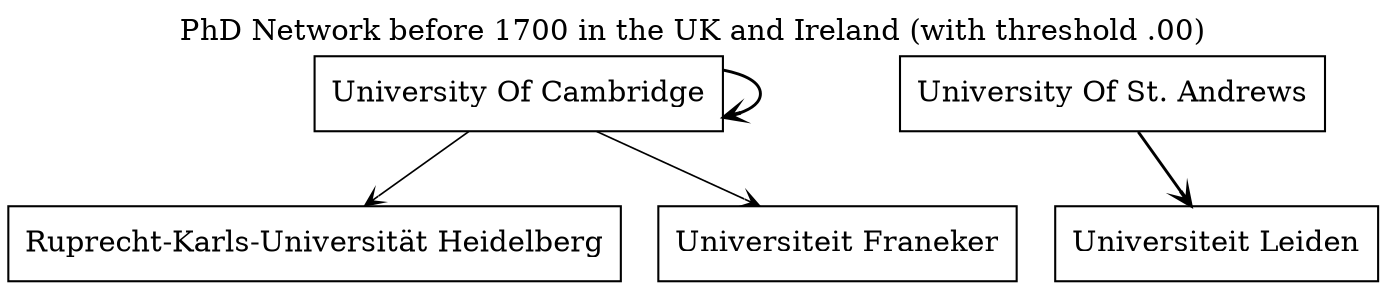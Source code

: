 digraph transition {
 node[shape="rectangle"];
 edge[arrowhead="vee", arrowsize=0.8, weight=0.1]; 
  labelloc="t"; 
 label="PhD Network before 1700 in the UK and Ireland (with threshold .00)"; 
   "University Of Cambridge" -> "University Of Cambridge" [penwidth = "1.4"];
   "University Of St. Andrews" -> "Universiteit Leiden" [penwidth = "1.4"];
   "University Of Cambridge" -> "Ruprecht-Karls-Universität Heidelberg" [penwidth = ".8"];
   "University Of Cambridge" -> "Universiteit Franeker" [penwidth = ".8"];
 }
